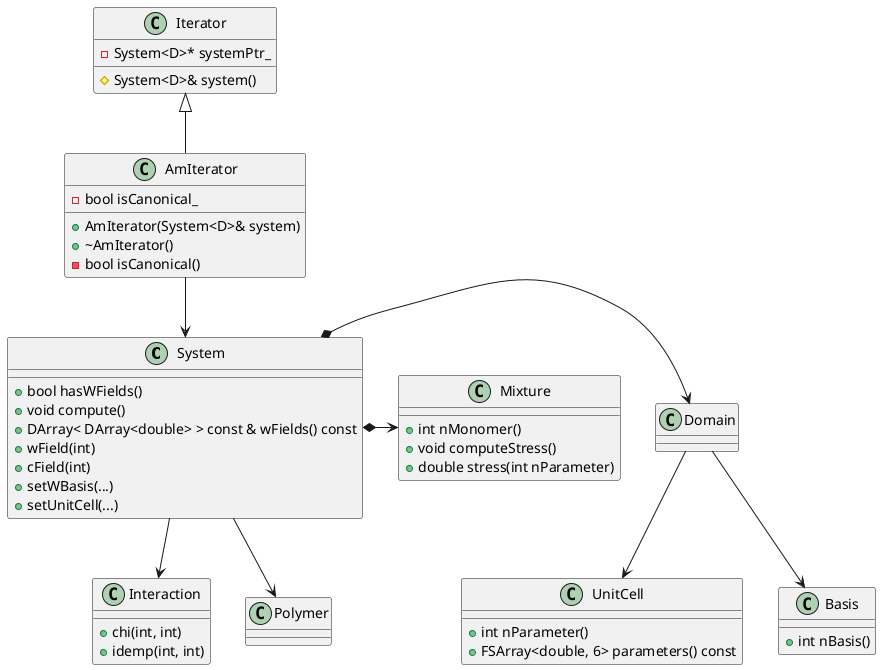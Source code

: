 @startuml

class System
System : + bool hasWFields()
System : + void compute()
System : + DArray< DArray<double> > const & wFields() const
System : + wField(int)
System : + cField(int)
System : + setWBasis(...)
System : + setUnitCell(...)

class UnitCell
UnitCell : + int nParameter()
UnitCell : + FSArray<double, 6> parameters() const

class Mixture
Mixture : + int nMonomer()
Mixture : + void computeStress()
Mixture : + double stress(int nParameter)

class Basis
Basis : + int nBasis()

class Interaction
Interaction : + chi(int, int)
Interaction : + idemp(int, int)


class Iterator
' ' Iterator public
' Iterator : + Iterator(System<D>& system)
' Iterator : + virtual void setup() = 0
' Iterator : + virtual int solve() = 0
' Iterator : + bool isFlexible() const
' ' Iterator protected 
' Iterator : # bool isFlexible_
Iterator : # System<D>& system()
' Iterator private
Iterator : - System<D>* systemPtr_



class AmIterator
AmIterator : + AmIterator(System<D>& system)
AmIterator : + ~AmIterator()
' AmIterator : + void readParameters(std::istream& in)
' AmIterator : + void setup()
' AmIterator : + int solve()
' AmIterator : + bool isFlexible()
' AmIterator : + double epsilon()
' AmIterator : + int maxHist()
' AmIterator : + int maxItr()
' AmIterator : - double epsilon_
' AmIterator : - std::string errorType_
' AmIterator : - double scaleStress_
' AmIterator : - bool isFlexible_
AmIterator : - bool isCanonical_
' AmIterator : - int shift_
' AmIterator : - double lambda_
' AmIterator : - int nHist_
' AmIterator : - int maxHist_
' AmIterator : - int maxItr_
' AmIterator : - int nResid_ 
' AmIterator : - RingBuffer< DArray < DArray<double> > > resHists_
' AmIterator : - RingBuffer< DArray < DArray<double> > > wHists_
' AmIterator : - RingBuffer< FArray <double, 6> > stressHists_
' AmIterator : - RingBuffer< FSArray<double, 6> > cellParamHists_
' AmIterator : - DMatrix<double> U_
' AmIterator : - DArray<double> coeffs_
' AmIterator : - DArray<double> v_
' AmIterator : - FSArray<double, 6> parameters_
' AmIterator : - DArray<DArray <double> > wArrays_
' AmIterator : - DArray<DArray <double> > dArrays_
' AmIterator : - FArray<double, 6> wCpArrays_
' AmIterator : - FArray<double, 6> dCpArrays_
' AmIterator : - DArray< DArray<double> > resArrays_
AmIterator : - bool isCanonical()
' AmIterator : - int nElem(int i)
' AmIterator : - void computeResidual()
' AmIterator : - bool isConverged()
' AmIterator : - void minimizeCoeff()
' AmIterator : - void buildOmega()
' AmIterator : - void cleanUp()

Iterator <|-- AmIterator
AmIterator --> System
System *-> Domain 
System *-> Mixture
Domain --> UnitCell
Domain --> Basis
System --> Interaction
System --> Polymer


@enduml